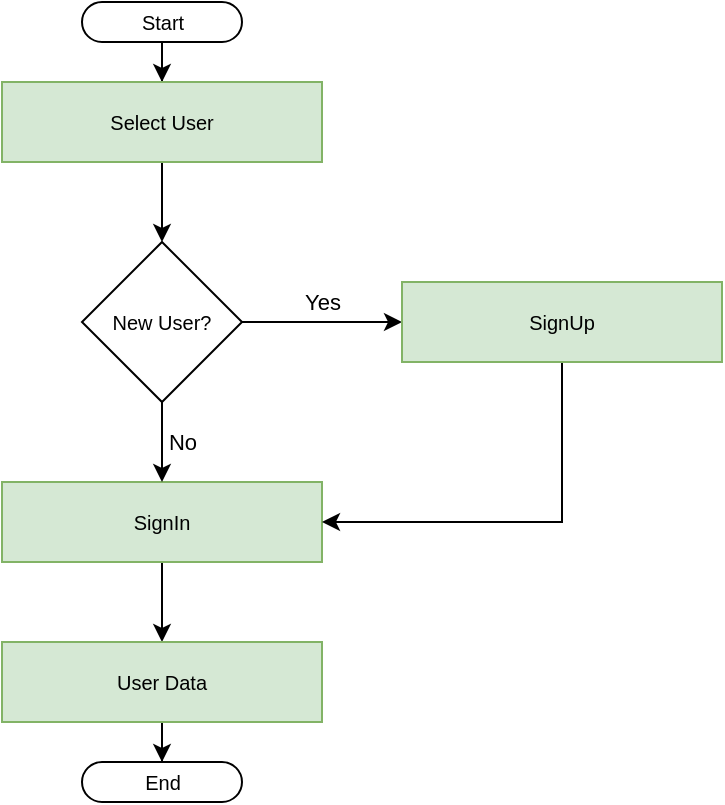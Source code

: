 <mxfile version="13.7.3" type="device" pages="3"><diagram id="w67bgS1S5XhOYKdeAiHs" name="Page-1"><mxGraphModel dx="1422" dy="822" grid="1" gridSize="10" guides="1" tooltips="1" connect="1" arrows="1" fold="1" page="1" pageScale="1" pageWidth="850" pageHeight="1100" math="0" shadow="0"><root><mxCell id="0"/><mxCell id="1" parent="0"/><mxCell id="ZtmOX442B6KN43kY088F-12" style="edgeStyle=orthogonalEdgeStyle;rounded=0;orthogonalLoop=1;jettySize=auto;html=1;entryX=0.5;entryY=0;entryDx=0;entryDy=0;" parent="1" source="PB5CWEE674A73V3HeT9l-1" target="ZtmOX442B6KN43kY088F-10" edge="1"><mxGeometry relative="1" as="geometry"/></mxCell><mxCell id="PB5CWEE674A73V3HeT9l-1" value="Start" style="html=1;dashed=0;whitespace=wrap;shape=mxgraph.dfd.start;fontSize=10;" parent="1" vertex="1"><mxGeometry x="280" y="160" width="80" height="20" as="geometry"/></mxCell><mxCell id="ZtmOX442B6KN43kY088F-5" style="edgeStyle=orthogonalEdgeStyle;rounded=0;orthogonalLoop=1;jettySize=auto;html=1;entryX=0.5;entryY=0;entryDx=0;entryDy=0;" parent="1" source="PB5CWEE674A73V3HeT9l-3" target="ZtmOX442B6KN43kY088F-4" edge="1"><mxGeometry relative="1" as="geometry"/></mxCell><mxCell id="PB5CWEE674A73V3HeT9l-3" value="SignIn" style="rounded=0;whiteSpace=wrap;html=1;fontSize=10;fillColor=#d5e8d4;strokeColor=#82b366;" parent="1" vertex="1"><mxGeometry x="240" y="400" width="160" height="40" as="geometry"/></mxCell><mxCell id="ZtmOX442B6KN43kY088F-2" style="edgeStyle=orthogonalEdgeStyle;rounded=0;orthogonalLoop=1;jettySize=auto;html=1;entryX=0.5;entryY=0;entryDx=0;entryDy=0;" parent="1" source="PB5CWEE674A73V3HeT9l-4" target="PB5CWEE674A73V3HeT9l-3" edge="1"><mxGeometry relative="1" as="geometry"><mxPoint x="120" y="360" as="targetPoint"/><Array as="points"/></mxGeometry></mxCell><mxCell id="ZtmOX442B6KN43kY088F-14" value="No" style="edgeLabel;html=1;align=center;verticalAlign=middle;resizable=0;points=[];" parent="ZtmOX442B6KN43kY088F-2" vertex="1" connectable="0"><mxGeometry x="0.179" y="1" relative="1" as="geometry"><mxPoint x="9" y="-3.81" as="offset"/></mxGeometry></mxCell><mxCell id="ZtmOX442B6KN43kY088F-3" style="edgeStyle=orthogonalEdgeStyle;rounded=0;orthogonalLoop=1;jettySize=auto;html=1;entryX=0;entryY=0.5;entryDx=0;entryDy=0;" parent="1" source="PB5CWEE674A73V3HeT9l-4" target="ZtmOX442B6KN43kY088F-1" edge="1"><mxGeometry relative="1" as="geometry"/></mxCell><mxCell id="ZtmOX442B6KN43kY088F-13" value="Yes" style="edgeLabel;html=1;align=center;verticalAlign=middle;resizable=0;points=[];" parent="ZtmOX442B6KN43kY088F-3" vertex="1" connectable="0"><mxGeometry x="0.337" y="1" relative="1" as="geometry"><mxPoint x="-13.33" y="-9" as="offset"/></mxGeometry></mxCell><mxCell id="PB5CWEE674A73V3HeT9l-4" value="New User?" style="rhombus;whiteSpace=wrap;html=1;fontSize=10;" parent="1" vertex="1"><mxGeometry x="280" y="280" width="80" height="80" as="geometry"/></mxCell><mxCell id="ZtmOX442B6KN43kY088F-6" style="edgeStyle=orthogonalEdgeStyle;rounded=0;orthogonalLoop=1;jettySize=auto;html=1;entryX=1;entryY=0.5;entryDx=0;entryDy=0;" parent="1" source="ZtmOX442B6KN43kY088F-1" target="PB5CWEE674A73V3HeT9l-3" edge="1"><mxGeometry relative="1" as="geometry"><Array as="points"><mxPoint x="520" y="420"/></Array></mxGeometry></mxCell><mxCell id="ZtmOX442B6KN43kY088F-1" value="SignUp" style="rounded=0;whiteSpace=wrap;html=1;fontSize=10;fillColor=#d5e8d4;strokeColor=#82b366;" parent="1" vertex="1"><mxGeometry x="440" y="300" width="160" height="40" as="geometry"/></mxCell><mxCell id="ZtmOX442B6KN43kY088F-9" style="edgeStyle=orthogonalEdgeStyle;rounded=0;orthogonalLoop=1;jettySize=auto;html=1;entryX=0.5;entryY=0.5;entryDx=0;entryDy=-10;entryPerimeter=0;" parent="1" source="ZtmOX442B6KN43kY088F-4" target="ZtmOX442B6KN43kY088F-8" edge="1"><mxGeometry relative="1" as="geometry"/></mxCell><mxCell id="ZtmOX442B6KN43kY088F-4" value="User Data" style="rounded=0;whiteSpace=wrap;html=1;fontSize=10;fillColor=#d5e8d4;strokeColor=#82b366;" parent="1" vertex="1"><mxGeometry x="240" y="480" width="160" height="40" as="geometry"/></mxCell><mxCell id="ZtmOX442B6KN43kY088F-8" value="End" style="html=1;dashed=0;whitespace=wrap;shape=mxgraph.dfd.start;fontSize=10;" parent="1" vertex="1"><mxGeometry x="280" y="540" width="80" height="20" as="geometry"/></mxCell><mxCell id="ZtmOX442B6KN43kY088F-11" value="" style="edgeStyle=orthogonalEdgeStyle;rounded=0;orthogonalLoop=1;jettySize=auto;html=1;" parent="1" source="ZtmOX442B6KN43kY088F-10" target="PB5CWEE674A73V3HeT9l-4" edge="1"><mxGeometry relative="1" as="geometry"/></mxCell><mxCell id="ZtmOX442B6KN43kY088F-10" value="Select User" style="rounded=0;whiteSpace=wrap;html=1;fontSize=10;fillColor=#d5e8d4;strokeColor=#82b366;" parent="1" vertex="1"><mxGeometry x="240" y="200" width="160" height="40" as="geometry"/></mxCell></root></mxGraphModel></diagram><diagram id="L9JgOl9iKXJubfbUerZ8" name="UseCase"><mxGraphModel dx="1422" dy="822" grid="1" gridSize="10" guides="1" tooltips="1" connect="1" arrows="1" fold="1" page="1" pageScale="1" pageWidth="1100" pageHeight="850" math="0" shadow="0"><root><mxCell id="Z8eVdD6ewE4goxE_7mCH-0"/><mxCell id="Z8eVdD6ewE4goxE_7mCH-1" parent="Z8eVdD6ewE4goxE_7mCH-0"/><mxCell id="Z8eVdD6ewE4goxE_7mCH-2" value="System - QPassword App" style="shape=umlFrame;whiteSpace=wrap;html=1;rounded=0;shadow=0;comic=0;labelBackgroundColor=none;strokeColor=#000000;strokeWidth=1;fillColor=none;fontFamily=Verdana;fontSize=12;fontColor=#000000;align=center;width=200;height=30;" parent="Z8eVdD6ewE4goxE_7mCH-1" vertex="1"><mxGeometry x="360" y="80" width="560" height="730" as="geometry"/></mxCell><mxCell id="Z8eVdD6ewE4goxE_7mCH-3" style="edgeStyle=none;html=1;labelBackgroundColor=none;startFill=0;startSize=8;endArrow=none;endFill=0;endSize=8;fontFamily=Verdana;fontSize=12;entryX=0;entryY=0.5;entryDx=0;entryDy=0;" parent="Z8eVdD6ewE4goxE_7mCH-1" source="Z8eVdD6ewE4goxE_7mCH-8" target="Z8eVdD6ewE4goxE_7mCH-11" edge="1"><mxGeometry relative="1" as="geometry"/></mxCell><mxCell id="Z8eVdD6ewE4goxE_7mCH-4" style="edgeStyle=none;html=1;labelBackgroundColor=none;startFill=0;startSize=8;endArrow=none;endFill=0;endSize=8;fontFamily=Verdana;fontSize=12;entryX=0;entryY=0.5;entryDx=0;entryDy=0;" parent="Z8eVdD6ewE4goxE_7mCH-1" source="Z8eVdD6ewE4goxE_7mCH-8" target="Z8eVdD6ewE4goxE_7mCH-12" edge="1"><mxGeometry relative="1" as="geometry"/></mxCell><mxCell id="Z8eVdD6ewE4goxE_7mCH-5" style="edgeStyle=none;html=1;labelBackgroundColor=none;startFill=0;startSize=8;endArrow=none;endFill=0;endSize=8;fontFamily=Verdana;fontSize=12;entryX=0;entryY=0.5;entryDx=0;entryDy=0;" parent="Z8eVdD6ewE4goxE_7mCH-1" source="Z8eVdD6ewE4goxE_7mCH-8" target="Z8eVdD6ewE4goxE_7mCH-13" edge="1"><mxGeometry relative="1" as="geometry"/></mxCell><mxCell id="Z8eVdD6ewE4goxE_7mCH-6" style="edgeStyle=none;html=1;labelBackgroundColor=none;startFill=0;startSize=8;endArrow=none;endFill=0;endSize=8;fontFamily=Verdana;fontSize=12;entryX=0;entryY=0.5;entryDx=0;entryDy=0;" parent="Z8eVdD6ewE4goxE_7mCH-1" source="Z8eVdD6ewE4goxE_7mCH-8" target="Z8eVdD6ewE4goxE_7mCH-16" edge="1"><mxGeometry relative="1" as="geometry"/></mxCell><mxCell id="Z8eVdD6ewE4goxE_7mCH-7" style="edgeStyle=none;html=1;labelBackgroundColor=none;startFill=0;startSize=8;endArrow=none;endFill=0;endSize=8;fontFamily=Verdana;fontSize=12;entryX=0;entryY=0.5;entryDx=0;entryDy=0;" parent="Z8eVdD6ewE4goxE_7mCH-1" source="Z8eVdD6ewE4goxE_7mCH-8" target="Z8eVdD6ewE4goxE_7mCH-19" edge="1"><mxGeometry relative="1" as="geometry"/></mxCell><mxCell id="Z8eVdD6ewE4goxE_7mCH-8" value="User" style="shape=umlActor;verticalLabelPosition=bottom;labelBackgroundColor=#ffffff;verticalAlign=top;html=1;rounded=0;shadow=0;comic=0;strokeColor=#000000;strokeWidth=1;fillColor=#FFFFFF;fontFamily=Verdana;fontSize=12;fontColor=#000000;align=center;" parent="Z8eVdD6ewE4goxE_7mCH-1" vertex="1"><mxGeometry x="130" y="370" width="30" height="60" as="geometry"/></mxCell><mxCell id="Z8eVdD6ewE4goxE_7mCH-9" style="edgeStyle=none;rounded=0;orthogonalLoop=1;jettySize=auto;html=1;entryX=0;entryY=0.5;entryDx=0;entryDy=0;dashed=1;endArrow=none;endFill=0;fontFamily=Verdana;fontSize=10;startArrow=open;startFill=0;" parent="Z8eVdD6ewE4goxE_7mCH-1" source="Z8eVdD6ewE4goxE_7mCH-11" target="Z8eVdD6ewE4goxE_7mCH-33" edge="1"><mxGeometry relative="1" as="geometry"/></mxCell><mxCell id="Z8eVdD6ewE4goxE_7mCH-10" value="&amp;lt;&amp;lt;extend&amp;gt;&amp;gt;" style="edgeLabel;html=1;align=center;verticalAlign=middle;resizable=0;points=[];fontSize=10;fontFamily=Verdana;" parent="Z8eVdD6ewE4goxE_7mCH-9" vertex="1" connectable="0"><mxGeometry x="0.368" y="1" relative="1" as="geometry"><mxPoint x="-14.17" y="1.79" as="offset"/></mxGeometry></mxCell><mxCell id="Z8eVdD6ewE4goxE_7mCH-11" value="SignUp" style="ellipse;whiteSpace=wrap;html=1;rounded=0;shadow=0;comic=0;labelBackgroundColor=none;strokeColor=#000000;strokeWidth=1;fillColor=#FFFFFF;fontFamily=Verdana;fontSize=12;fontColor=#000000;align=center;" parent="Z8eVdD6ewE4goxE_7mCH-1" vertex="1"><mxGeometry x="410" y="220" width="90" height="60" as="geometry"/></mxCell><mxCell id="Z8eVdD6ewE4goxE_7mCH-12" value="Login" style="ellipse;whiteSpace=wrap;html=1;rounded=0;shadow=0;comic=0;labelBackgroundColor=none;strokeColor=#000000;strokeWidth=1;fillColor=#FFFFFF;fontFamily=Verdana;fontSize=12;fontColor=#000000;align=center;" parent="Z8eVdD6ewE4goxE_7mCH-1" vertex="1"><mxGeometry x="410" y="300" width="90" height="60" as="geometry"/></mxCell><mxCell id="Z8eVdD6ewE4goxE_7mCH-13" value="Modify&lt;br style=&quot;font-size: 12px&quot;&gt;Password" style="ellipse;whiteSpace=wrap;html=1;rounded=0;shadow=0;comic=0;labelBackgroundColor=none;strokeColor=#000000;strokeWidth=1;fillColor=#FFFFFF;fontFamily=Verdana;fontSize=12;fontColor=#000000;align=center;" parent="Z8eVdD6ewE4goxE_7mCH-1" vertex="1"><mxGeometry x="410" y="380" width="90" height="60" as="geometry"/></mxCell><mxCell id="Z8eVdD6ewE4goxE_7mCH-14" style="edgeStyle=none;rounded=0;orthogonalLoop=1;jettySize=auto;html=1;entryX=0.046;entryY=0.281;entryDx=0;entryDy=0;dashed=1;startArrow=none;startFill=0;endArrow=open;endFill=0;fontFamily=Verdana;fontSize=10;exitX=1;exitY=0.5;exitDx=0;exitDy=0;entryPerimeter=0;" parent="Z8eVdD6ewE4goxE_7mCH-1" source="Z8eVdD6ewE4goxE_7mCH-16" target="Z8eVdD6ewE4goxE_7mCH-28" edge="1"><mxGeometry relative="1" as="geometry"/></mxCell><mxCell id="Z8eVdD6ewE4goxE_7mCH-15" value="&amp;lt;&amp;lt;include&amp;gt;&amp;gt;" style="edgeLabel;html=1;align=center;verticalAlign=middle;resizable=0;points=[];fontSize=10;fontFamily=Verdana;" parent="Z8eVdD6ewE4goxE_7mCH-14" vertex="1" connectable="0"><mxGeometry x="-0.251" relative="1" as="geometry"><mxPoint as="offset"/></mxGeometry></mxCell><mxCell id="Z8eVdD6ewE4goxE_7mCH-16" value="New Record" style="ellipse;whiteSpace=wrap;html=1;rounded=0;shadow=0;comic=0;labelBackgroundColor=none;strokeColor=#000000;strokeWidth=1;fillColor=#FFFFFF;fontFamily=Verdana;fontSize=12;fontColor=#000000;align=center;" parent="Z8eVdD6ewE4goxE_7mCH-1" vertex="1"><mxGeometry x="410" y="460" width="90" height="60" as="geometry"/></mxCell><mxCell id="Z8eVdD6ewE4goxE_7mCH-17" style="edgeStyle=none;rounded=0;orthogonalLoop=1;jettySize=auto;html=1;entryX=0.052;entryY=0.7;entryDx=0;entryDy=0;dashed=1;startArrow=none;startFill=0;endArrow=open;endFill=0;fontFamily=Verdana;fontSize=10;exitX=1;exitY=0.5;exitDx=0;exitDy=0;entryPerimeter=0;" parent="Z8eVdD6ewE4goxE_7mCH-1" source="Z8eVdD6ewE4goxE_7mCH-19" target="Z8eVdD6ewE4goxE_7mCH-28" edge="1"><mxGeometry relative="1" as="geometry"/></mxCell><mxCell id="Z8eVdD6ewE4goxE_7mCH-18" value="&amp;lt;&amp;lt;include&amp;gt;&amp;gt;" style="edgeLabel;html=1;align=center;verticalAlign=middle;resizable=0;points=[];fontSize=10;fontFamily=Verdana;" parent="Z8eVdD6ewE4goxE_7mCH-17" vertex="1" connectable="0"><mxGeometry x="-0.101" y="1" relative="1" as="geometry"><mxPoint as="offset"/></mxGeometry></mxCell><mxCell id="Z8eVdD6ewE4goxE_7mCH-19" value="Edit Record" style="ellipse;whiteSpace=wrap;html=1;rounded=0;shadow=0;comic=0;labelBackgroundColor=none;strokeColor=#000000;strokeWidth=1;fillColor=#FFFFFF;fontFamily=Verdana;fontSize=12;fontColor=#000000;align=center;" parent="Z8eVdD6ewE4goxE_7mCH-1" vertex="1"><mxGeometry x="410" y="540" width="90" height="60" as="geometry"/></mxCell><mxCell id="Z8eVdD6ewE4goxE_7mCH-20" style="rounded=0;orthogonalLoop=1;jettySize=auto;html=1;endArrow=none;endFill=0;fontSize=12;fontFamily=Verdana;exitX=0;exitY=0.5;exitDx=0;exitDy=0;" parent="Z8eVdD6ewE4goxE_7mCH-1" source="Z8eVdD6ewE4goxE_7mCH-21" target="Z8eVdD6ewE4goxE_7mCH-8" edge="1"><mxGeometry relative="1" as="geometry"><mxPoint x="180" y="390.0" as="targetPoint"/></mxGeometry></mxCell><mxCell id="Z8eVdD6ewE4goxE_7mCH-21" value="Delete Record" style="ellipse;whiteSpace=wrap;html=1;rounded=0;shadow=0;comic=0;labelBackgroundColor=none;strokeColor=#000000;strokeWidth=1;fillColor=#FFFFFF;fontFamily=Verdana;fontSize=12;fontColor=#000000;align=center;" parent="Z8eVdD6ewE4goxE_7mCH-1" vertex="1"><mxGeometry x="410" y="620" width="90" height="60" as="geometry"/></mxCell><mxCell id="Z8eVdD6ewE4goxE_7mCH-22" value="Secondary Actors&lt;br style=&quot;font-size: 12px;&quot;&gt;Reaction to Use" style="text;html=1;align=center;verticalAlign=middle;resizable=0;points=[];autosize=1;fontSize=12;fontFamily=Verdana;" parent="Z8eVdD6ewE4goxE_7mCH-1" vertex="1"><mxGeometry x="945" y="60" width="120" height="30" as="geometry"/></mxCell><mxCell id="Z8eVdD6ewE4goxE_7mCH-23" value="&lt;span style=&quot;background-color: rgb(255, 255, 255); font-size: 12px;&quot;&gt;Primary Actors&lt;/span&gt;&lt;br style=&quot;font-size: 12px;&quot;&gt;Initiate Use of System" style="text;html=1;align=center;verticalAlign=middle;resizable=0;points=[];autosize=1;fontSize=12;fontFamily=Verdana;" parent="Z8eVdD6ewE4goxE_7mCH-1" vertex="1"><mxGeometry x="80" y="60" width="150" height="30" as="geometry"/></mxCell><mxCell id="Z8eVdD6ewE4goxE_7mCH-24" value="Verify&lt;br style=&quot;font-size: 12px;&quot;&gt;Password" style="ellipse;whiteSpace=wrap;html=1;rounded=0;shadow=0;comic=0;labelBackgroundColor=none;strokeColor=#000000;strokeWidth=1;fillColor=#FFFFFF;fontFamily=Verdana;fontSize=12;fontColor=#000000;align=center;" parent="Z8eVdD6ewE4goxE_7mCH-1" vertex="1"><mxGeometry x="610" y="300" width="90" height="60" as="geometry"/></mxCell><mxCell id="Z8eVdD6ewE4goxE_7mCH-25" style="edgeStyle=none;rounded=0;orthogonalLoop=1;jettySize=auto;html=1;entryX=0.84;entryY=0.919;entryDx=0;entryDy=0;dashed=1;endArrow=open;endFill=0;fontFamily=Verdana;fontSize=10;entryPerimeter=0;" parent="Z8eVdD6ewE4goxE_7mCH-1" source="Z8eVdD6ewE4goxE_7mCH-27" target="Z8eVdD6ewE4goxE_7mCH-12" edge="1"><mxGeometry relative="1" as="geometry"/></mxCell><mxCell id="Z8eVdD6ewE4goxE_7mCH-26" value="&amp;lt;&amp;lt;extend&amp;gt;&amp;gt;" style="edgeLabel;html=1;align=center;verticalAlign=middle;resizable=0;points=[];fontSize=10;fontFamily=Verdana;" parent="Z8eVdD6ewE4goxE_7mCH-25" vertex="1" connectable="0"><mxGeometry x="-0.116" y="1" relative="1" as="geometry"><mxPoint as="offset"/></mxGeometry></mxCell><mxCell id="Z8eVdD6ewE4goxE_7mCH-27" value="Show&lt;br style=&quot;font-size: 12px;&quot;&gt;Login&lt;br style=&quot;font-size: 12px;&quot;&gt;Error" style="ellipse;whiteSpace=wrap;html=1;rounded=0;shadow=0;comic=0;labelBackgroundColor=none;strokeColor=#000000;strokeWidth=1;fillColor=#FFFFFF;fontFamily=Verdana;fontSize=12;fontColor=#000000;align=center;" parent="Z8eVdD6ewE4goxE_7mCH-1" vertex="1"><mxGeometry x="610" y="380" width="90" height="60" as="geometry"/></mxCell><mxCell id="Z8eVdD6ewE4goxE_7mCH-28" value="Verify&lt;br style=&quot;font-size: 12px;&quot;&gt;Duplicate&lt;br style=&quot;font-size: 12px;&quot;&gt;Record" style="ellipse;whiteSpace=wrap;html=1;rounded=0;shadow=0;comic=0;labelBackgroundColor=none;strokeColor=#000000;strokeWidth=1;fillColor=#FFFFFF;fontFamily=Verdana;fontSize=12;fontColor=#000000;align=center;" parent="Z8eVdD6ewE4goxE_7mCH-1" vertex="1"><mxGeometry x="610" y="500" width="90" height="60" as="geometry"/></mxCell><mxCell id="Z8eVdD6ewE4goxE_7mCH-29" value="" style="endArrow=open;html=1;fontFamily=Verdana;fontSize=12;entryX=0;entryY=0.5;entryDx=0;entryDy=0;dashed=1;endFill=0;" parent="Z8eVdD6ewE4goxE_7mCH-1" source="Z8eVdD6ewE4goxE_7mCH-12" target="Z8eVdD6ewE4goxE_7mCH-24" edge="1"><mxGeometry relative="1" as="geometry"><mxPoint x="490" y="340" as="sourcePoint"/><mxPoint x="590" y="340" as="targetPoint"/></mxGeometry></mxCell><mxCell id="Z8eVdD6ewE4goxE_7mCH-30" value="&amp;lt;&amp;lt;include&amp;gt;&amp;gt;" style="edgeLabel;resizable=0;html=1;align=center;verticalAlign=middle;fontSize=10;fontFamily=Verdana;" parent="Z8eVdD6ewE4goxE_7mCH-29" connectable="0" vertex="1"><mxGeometry relative="1" as="geometry"/></mxCell><mxCell id="Z8eVdD6ewE4goxE_7mCH-31" value="include - Executed Always" style="text;html=1;align=left;verticalAlign=middle;resizable=0;points=[];autosize=1;fontSize=10;fontFamily=Verdana;" parent="Z8eVdD6ewE4goxE_7mCH-1" vertex="1"><mxGeometry x="930" y="140" width="150" height="20" as="geometry"/></mxCell><mxCell id="Z8eVdD6ewE4goxE_7mCH-32" value="extend - Executed Sometimes" style="text;html=1;align=left;verticalAlign=middle;resizable=0;points=[];autosize=1;fontSize=10;fontFamily=Verdana;" parent="Z8eVdD6ewE4goxE_7mCH-1" vertex="1"><mxGeometry x="930" y="160" width="170" height="20" as="geometry"/></mxCell><mxCell id="Z8eVdD6ewE4goxE_7mCH-33" value="Help" style="ellipse;whiteSpace=wrap;html=1;rounded=0;shadow=0;comic=0;labelBackgroundColor=none;strokeColor=#000000;strokeWidth=1;fillColor=#FFFFFF;fontFamily=Verdana;fontSize=12;fontColor=#000000;align=center;" parent="Z8eVdD6ewE4goxE_7mCH-1" vertex="1"><mxGeometry x="610" y="180" width="90" height="60" as="geometry"/></mxCell><mxCell id="Z8eVdD6ewE4goxE_7mCH-36" style="rounded=0;orthogonalLoop=1;jettySize=auto;html=1;exitX=0;exitY=0.5;exitDx=0;exitDy=0;" parent="Z8eVdD6ewE4goxE_7mCH-1" source="Z8eVdD6ewE4goxE_7mCH-34" edge="1"><mxGeometry relative="1" as="geometry"><mxPoint x="160" y="420" as="targetPoint"/></mxGeometry></mxCell><mxCell id="Z8eVdD6ewE4goxE_7mCH-34" value="Select Record" style="ellipse;whiteSpace=wrap;html=1;rounded=0;shadow=0;comic=0;labelBackgroundColor=none;strokeColor=#000000;strokeWidth=1;fillColor=#FFFFFF;fontFamily=Verdana;fontSize=12;fontColor=#000000;align=center;" parent="Z8eVdD6ewE4goxE_7mCH-1" vertex="1"><mxGeometry x="410" y="700" width="90" height="60" as="geometry"/></mxCell><mxCell id="Z8eVdD6ewE4goxE_7mCH-37" value="Show Record" style="ellipse;whiteSpace=wrap;html=1;rounded=0;shadow=0;comic=0;labelBackgroundColor=none;strokeColor=#000000;strokeWidth=1;fillColor=#FFFFFF;fontFamily=Verdana;fontSize=12;fontColor=#000000;align=center;" parent="Z8eVdD6ewE4goxE_7mCH-1" vertex="1"><mxGeometry x="610" y="700" width="90" height="60" as="geometry"/></mxCell></root></mxGraphModel></diagram><diagram id="TlNIX6X5wt4hodxxCsWm" name="GUI"><mxGraphModel dx="1422" dy="822" grid="1" gridSize="10" guides="1" tooltips="1" connect="1" arrows="1" fold="1" page="1" pageScale="1" pageWidth="1100" pageHeight="850" math="0" shadow="0"><root><mxCell id="7w8DUzVlWpJ-m-toIH5s-0"/><mxCell id="7w8DUzVlWpJ-m-toIH5s-1" parent="7w8DUzVlWpJ-m-toIH5s-0"/><mxCell id="7w8DUzVlWpJ-m-toIH5s-9" value="" style="rounded=0;whiteSpace=wrap;html=1;" parent="7w8DUzVlWpJ-m-toIH5s-1" vertex="1"><mxGeometry x="360" y="40" width="280" height="400" as="geometry"/></mxCell><mxCell id="7w8DUzVlWpJ-m-toIH5s-10" value="User Information" style="rounded=0;whiteSpace=wrap;html=1;" parent="7w8DUzVlWpJ-m-toIH5s-1" vertex="1"><mxGeometry x="360" y="40" width="280" height="40" as="geometry"/></mxCell><mxCell id="7w8DUzVlWpJ-m-toIH5s-11" value="First Name" style="rounded=0;whiteSpace=wrap;html=1;fillColor=#f5f5f5;strokeColor=#666666;fontColor=#333333;" parent="7w8DUzVlWpJ-m-toIH5s-1" vertex="1"><mxGeometry x="380" y="120" width="240" height="20" as="geometry"/></mxCell><mxCell id="7w8DUzVlWpJ-m-toIH5s-12" value="Last Name" style="rounded=0;whiteSpace=wrap;html=1;fillColor=#f5f5f5;strokeColor=#666666;fontColor=#333333;" parent="7w8DUzVlWpJ-m-toIH5s-1" vertex="1"><mxGeometry x="380" y="150" width="240" height="20" as="geometry"/></mxCell><mxCell id="7w8DUzVlWpJ-m-toIH5s-14" value="PIN" style="rounded=0;whiteSpace=wrap;html=1;" parent="7w8DUzVlWpJ-m-toIH5s-1" vertex="1"><mxGeometry x="380" y="200" width="240" height="20" as="geometry"/></mxCell><mxCell id="7w8DUzVlWpJ-m-toIH5s-24" value="Login" style="rounded=1;whiteSpace=wrap;html=1;" parent="7w8DUzVlWpJ-m-toIH5s-1" vertex="1"><mxGeometry x="440" y="390" width="120" height="35" as="geometry"/></mxCell><mxCell id="7w8DUzVlWpJ-m-toIH5s-25" value="" style="rounded=0;whiteSpace=wrap;html=1;" parent="7w8DUzVlWpJ-m-toIH5s-1" vertex="1"><mxGeometry x="360" y="480" width="280" height="400" as="geometry"/></mxCell><mxCell id="7w8DUzVlWpJ-m-toIH5s-26" value="Accounts" style="rounded=0;whiteSpace=wrap;html=1;" parent="7w8DUzVlWpJ-m-toIH5s-1" vertex="1"><mxGeometry x="360" y="480" width="280" height="40" as="geometry"/></mxCell><mxCell id="7w8DUzVlWpJ-m-toIH5s-27" value="New" style="rounded=1;whiteSpace=wrap;html=1;" parent="7w8DUzVlWpJ-m-toIH5s-1" vertex="1"><mxGeometry x="370" y="830" width="80" height="35" as="geometry"/></mxCell><mxCell id="7w8DUzVlWpJ-m-toIH5s-28" value="Website" style="rounded=0;whiteSpace=wrap;html=1;" parent="7w8DUzVlWpJ-m-toIH5s-1" vertex="1"><mxGeometry x="370" y="530" width="120" height="20" as="geometry"/></mxCell><mxCell id="7w8DUzVlWpJ-m-toIH5s-29" value="Username" style="rounded=0;whiteSpace=wrap;html=1;" parent="7w8DUzVlWpJ-m-toIH5s-1" vertex="1"><mxGeometry x="490" y="530" width="120" height="20" as="geometry"/></mxCell><mxCell id="7w8DUzVlWpJ-m-toIH5s-30" value="aniket72" style="rounded=0;whiteSpace=wrap;html=1;fillColor=#dae8fc;strokeColor=#6c8ebf;" parent="7w8DUzVlWpJ-m-toIH5s-1" vertex="1"><mxGeometry x="490" y="550" width="120" height="20" as="geometry"/></mxCell><mxCell id="7w8DUzVlWpJ-m-toIH5s-31" value="Gmail" style="rounded=0;whiteSpace=wrap;html=1;fillColor=#dae8fc;strokeColor=#6c8ebf;" parent="7w8DUzVlWpJ-m-toIH5s-1" vertex="1"><mxGeometry x="370" y="550" width="120" height="20" as="geometry"/></mxCell><mxCell id="7w8DUzVlWpJ-m-toIH5s-32" value="" style="rounded=0;whiteSpace=wrap;html=1;" parent="7w8DUzVlWpJ-m-toIH5s-1" vertex="1"><mxGeometry x="490" y="570" width="120" height="20" as="geometry"/></mxCell><mxCell id="7w8DUzVlWpJ-m-toIH5s-33" value="" style="rounded=0;whiteSpace=wrap;html=1;" parent="7w8DUzVlWpJ-m-toIH5s-1" vertex="1"><mxGeometry x="370" y="570" width="120" height="20" as="geometry"/></mxCell><mxCell id="7w8DUzVlWpJ-m-toIH5s-34" value="" style="rounded=0;whiteSpace=wrap;html=1;" parent="7w8DUzVlWpJ-m-toIH5s-1" vertex="1"><mxGeometry x="490" y="610" width="120" height="20" as="geometry"/></mxCell><mxCell id="7w8DUzVlWpJ-m-toIH5s-35" value="" style="rounded=0;whiteSpace=wrap;html=1;" parent="7w8DUzVlWpJ-m-toIH5s-1" vertex="1"><mxGeometry x="370" y="610" width="120" height="20" as="geometry"/></mxCell><mxCell id="7w8DUzVlWpJ-m-toIH5s-36" value="" style="rounded=0;whiteSpace=wrap;html=1;" parent="7w8DUzVlWpJ-m-toIH5s-1" vertex="1"><mxGeometry x="370" y="590" width="120" height="20" as="geometry"/></mxCell><mxCell id="7w8DUzVlWpJ-m-toIH5s-37" value="" style="rounded=0;whiteSpace=wrap;html=1;" parent="7w8DUzVlWpJ-m-toIH5s-1" vertex="1"><mxGeometry x="490" y="590" width="120" height="20" as="geometry"/></mxCell><mxCell id="7w8DUzVlWpJ-m-toIH5s-38" value="" style="rounded=0;whiteSpace=wrap;html=1;" parent="7w8DUzVlWpJ-m-toIH5s-1" vertex="1"><mxGeometry x="490" y="690" width="120" height="20" as="geometry"/></mxCell><mxCell id="7w8DUzVlWpJ-m-toIH5s-39" value="" style="rounded=0;whiteSpace=wrap;html=1;" parent="7w8DUzVlWpJ-m-toIH5s-1" vertex="1"><mxGeometry x="370" y="690" width="120" height="20" as="geometry"/></mxCell><mxCell id="7w8DUzVlWpJ-m-toIH5s-40" value="" style="rounded=0;whiteSpace=wrap;html=1;" parent="7w8DUzVlWpJ-m-toIH5s-1" vertex="1"><mxGeometry x="370" y="670" width="120" height="20" as="geometry"/></mxCell><mxCell id="7w8DUzVlWpJ-m-toIH5s-41" value="" style="rounded=0;whiteSpace=wrap;html=1;" parent="7w8DUzVlWpJ-m-toIH5s-1" vertex="1"><mxGeometry x="490" y="670" width="120" height="20" as="geometry"/></mxCell><mxCell id="7w8DUzVlWpJ-m-toIH5s-42" value="" style="rounded=0;whiteSpace=wrap;html=1;" parent="7w8DUzVlWpJ-m-toIH5s-1" vertex="1"><mxGeometry x="490" y="630" width="120" height="20" as="geometry"/></mxCell><mxCell id="7w8DUzVlWpJ-m-toIH5s-43" value="" style="rounded=0;whiteSpace=wrap;html=1;" parent="7w8DUzVlWpJ-m-toIH5s-1" vertex="1"><mxGeometry x="370" y="630" width="120" height="20" as="geometry"/></mxCell><mxCell id="7w8DUzVlWpJ-m-toIH5s-44" value="" style="rounded=0;whiteSpace=wrap;html=1;" parent="7w8DUzVlWpJ-m-toIH5s-1" vertex="1"><mxGeometry x="370" y="650" width="120" height="20" as="geometry"/></mxCell><mxCell id="7w8DUzVlWpJ-m-toIH5s-45" value="" style="rounded=0;whiteSpace=wrap;html=1;" parent="7w8DUzVlWpJ-m-toIH5s-1" vertex="1"><mxGeometry x="490" y="650" width="120" height="20" as="geometry"/></mxCell><mxCell id="7w8DUzVlWpJ-m-toIH5s-46" value="" style="rounded=0;whiteSpace=wrap;html=1;" parent="7w8DUzVlWpJ-m-toIH5s-1" vertex="1"><mxGeometry x="610" y="530" width="20" height="180" as="geometry"/></mxCell><mxCell id="7w8DUzVlWpJ-m-toIH5s-47" value="Edit" style="rounded=1;whiteSpace=wrap;html=1;" parent="7w8DUzVlWpJ-m-toIH5s-1" vertex="1"><mxGeometry x="460" y="830" width="80" height="35" as="geometry"/></mxCell><mxCell id="7w8DUzVlWpJ-m-toIH5s-48" value="Delete" style="rounded=1;whiteSpace=wrap;html=1;" parent="7w8DUzVlWpJ-m-toIH5s-1" vertex="1"><mxGeometry x="550" y="830" width="80" height="35" as="geometry"/></mxCell><mxCell id="7w8DUzVlWpJ-m-toIH5s-49" value="" style="rounded=0;whiteSpace=wrap;html=1;" parent="7w8DUzVlWpJ-m-toIH5s-1" vertex="1"><mxGeometry x="680" y="480" width="280" height="400" as="geometry"/></mxCell><mxCell id="7w8DUzVlWpJ-m-toIH5s-50" value="New" style="rounded=0;whiteSpace=wrap;html=1;" parent="7w8DUzVlWpJ-m-toIH5s-1" vertex="1"><mxGeometry x="680" y="480" width="280" height="40" as="geometry"/></mxCell><mxCell id="7w8DUzVlWpJ-m-toIH5s-52" value="Website" style="rounded=0;whiteSpace=wrap;html=1;" parent="7w8DUzVlWpJ-m-toIH5s-1" vertex="1"><mxGeometry x="690" y="530" width="120" height="20" as="geometry"/></mxCell><mxCell id="7w8DUzVlWpJ-m-toIH5s-53" value="" style="rounded=0;whiteSpace=wrap;html=1;" parent="7w8DUzVlWpJ-m-toIH5s-1" vertex="1"><mxGeometry x="810" y="530" width="140" height="20" as="geometry"/></mxCell><mxCell id="7w8DUzVlWpJ-m-toIH5s-54" value="" style="rounded=0;whiteSpace=wrap;html=1;" parent="7w8DUzVlWpJ-m-toIH5s-1" vertex="1"><mxGeometry x="810" y="550" width="140" height="20" as="geometry"/></mxCell><mxCell id="7w8DUzVlWpJ-m-toIH5s-55" value="&lt;span&gt;Username&lt;/span&gt;" style="rounded=0;whiteSpace=wrap;html=1;" parent="7w8DUzVlWpJ-m-toIH5s-1" vertex="1"><mxGeometry x="690" y="550" width="120" height="20" as="geometry"/></mxCell><mxCell id="7w8DUzVlWpJ-m-toIH5s-56" value="" style="rounded=0;whiteSpace=wrap;html=1;" parent="7w8DUzVlWpJ-m-toIH5s-1" vertex="1"><mxGeometry x="810" y="570" width="140" height="20" as="geometry"/></mxCell><mxCell id="7w8DUzVlWpJ-m-toIH5s-57" value="Password" style="rounded=0;whiteSpace=wrap;html=1;" parent="7w8DUzVlWpJ-m-toIH5s-1" vertex="1"><mxGeometry x="690" y="570" width="120" height="20" as="geometry"/></mxCell><mxCell id="7w8DUzVlWpJ-m-toIH5s-60" value="Hint" style="rounded=0;whiteSpace=wrap;html=1;" parent="7w8DUzVlWpJ-m-toIH5s-1" vertex="1"><mxGeometry x="690" y="590" width="120" height="20" as="geometry"/></mxCell><mxCell id="7w8DUzVlWpJ-m-toIH5s-61" value="" style="rounded=0;whiteSpace=wrap;html=1;" parent="7w8DUzVlWpJ-m-toIH5s-1" vertex="1"><mxGeometry x="810" y="590" width="140" height="20" as="geometry"/></mxCell><mxCell id="7w8DUzVlWpJ-m-toIH5s-71" value="Save" style="rounded=1;whiteSpace=wrap;html=1;" parent="7w8DUzVlWpJ-m-toIH5s-1" vertex="1"><mxGeometry x="780" y="830" width="80" height="35" as="geometry"/></mxCell><mxCell id="7w8DUzVlWpJ-m-toIH5s-72" value="Cancel" style="rounded=1;whiteSpace=wrap;html=1;" parent="7w8DUzVlWpJ-m-toIH5s-1" vertex="1"><mxGeometry x="870" y="830" width="80" height="35" as="geometry"/></mxCell><mxCell id="7w8DUzVlWpJ-m-toIH5s-73" value="" style="rounded=0;whiteSpace=wrap;html=1;" parent="7w8DUzVlWpJ-m-toIH5s-1" vertex="1"><mxGeometry x="40" y="920" width="280" height="400" as="geometry"/></mxCell><mxCell id="7w8DUzVlWpJ-m-toIH5s-74" value="Edit" style="rounded=0;whiteSpace=wrap;html=1;" parent="7w8DUzVlWpJ-m-toIH5s-1" vertex="1"><mxGeometry x="40" y="920" width="280" height="40" as="geometry"/></mxCell><mxCell id="7w8DUzVlWpJ-m-toIH5s-75" value="Website" style="rounded=0;whiteSpace=wrap;html=1;" parent="7w8DUzVlWpJ-m-toIH5s-1" vertex="1"><mxGeometry x="50" y="970" width="120" height="20" as="geometry"/></mxCell><mxCell id="7w8DUzVlWpJ-m-toIH5s-76" value="" style="rounded=0;whiteSpace=wrap;html=1;" parent="7w8DUzVlWpJ-m-toIH5s-1" vertex="1"><mxGeometry x="170" y="970" width="140" height="20" as="geometry"/></mxCell><mxCell id="7w8DUzVlWpJ-m-toIH5s-77" value="" style="rounded=0;whiteSpace=wrap;html=1;" parent="7w8DUzVlWpJ-m-toIH5s-1" vertex="1"><mxGeometry x="170" y="990" width="140" height="20" as="geometry"/></mxCell><mxCell id="7w8DUzVlWpJ-m-toIH5s-78" value="&lt;span&gt;Username&lt;/span&gt;" style="rounded=0;whiteSpace=wrap;html=1;" parent="7w8DUzVlWpJ-m-toIH5s-1" vertex="1"><mxGeometry x="50" y="990" width="120" height="20" as="geometry"/></mxCell><mxCell id="7w8DUzVlWpJ-m-toIH5s-79" value="" style="rounded=0;whiteSpace=wrap;html=1;" parent="7w8DUzVlWpJ-m-toIH5s-1" vertex="1"><mxGeometry x="170" y="1010" width="140" height="20" as="geometry"/></mxCell><mxCell id="7w8DUzVlWpJ-m-toIH5s-80" value="Password" style="rounded=0;whiteSpace=wrap;html=1;" parent="7w8DUzVlWpJ-m-toIH5s-1" vertex="1"><mxGeometry x="50" y="1010" width="120" height="20" as="geometry"/></mxCell><mxCell id="7w8DUzVlWpJ-m-toIH5s-81" value="Hint" style="rounded=0;whiteSpace=wrap;html=1;" parent="7w8DUzVlWpJ-m-toIH5s-1" vertex="1"><mxGeometry x="50" y="1030" width="120" height="20" as="geometry"/></mxCell><mxCell id="7w8DUzVlWpJ-m-toIH5s-82" value="" style="rounded=0;whiteSpace=wrap;html=1;" parent="7w8DUzVlWpJ-m-toIH5s-1" vertex="1"><mxGeometry x="170" y="1030" width="140" height="20" as="geometry"/></mxCell><mxCell id="7w8DUzVlWpJ-m-toIH5s-83" value="Save" style="rounded=1;whiteSpace=wrap;html=1;" parent="7w8DUzVlWpJ-m-toIH5s-1" vertex="1"><mxGeometry x="140" y="1270" width="80" height="35" as="geometry"/></mxCell><mxCell id="7w8DUzVlWpJ-m-toIH5s-84" value="Cancel" style="rounded=1;whiteSpace=wrap;html=1;" parent="7w8DUzVlWpJ-m-toIH5s-1" vertex="1"><mxGeometry x="230" y="1270" width="80" height="35" as="geometry"/></mxCell><mxCell id="mFhi0Q7FJx28AzxSUT3Q-0" value="" style="rounded=0;whiteSpace=wrap;html=1;" vertex="1" parent="7w8DUzVlWpJ-m-toIH5s-1"><mxGeometry x="40" y="40" width="280" height="400" as="geometry"/></mxCell><mxCell id="mFhi0Q7FJx28AzxSUT3Q-1" value="User Information" style="rounded=0;whiteSpace=wrap;html=1;" vertex="1" parent="7w8DUzVlWpJ-m-toIH5s-1"><mxGeometry x="40" y="40" width="280" height="40" as="geometry"/></mxCell><mxCell id="mFhi0Q7FJx28AzxSUT3Q-2" value="First Name" style="rounded=0;whiteSpace=wrap;html=1;" vertex="1" parent="7w8DUzVlWpJ-m-toIH5s-1"><mxGeometry x="60" y="120" width="240" height="20" as="geometry"/></mxCell><mxCell id="mFhi0Q7FJx28AzxSUT3Q-3" value="Last Name" style="rounded=0;whiteSpace=wrap;html=1;" vertex="1" parent="7w8DUzVlWpJ-m-toIH5s-1"><mxGeometry x="60" y="150" width="240" height="20" as="geometry"/></mxCell><mxCell id="mFhi0Q7FJx28AzxSUT3Q-4" value="PIN" style="rounded=0;whiteSpace=wrap;html=1;" vertex="1" parent="7w8DUzVlWpJ-m-toIH5s-1"><mxGeometry x="60" y="200" width="240" height="20" as="geometry"/></mxCell><mxCell id="mFhi0Q7FJx28AzxSUT3Q-5" value="Create" style="rounded=1;whiteSpace=wrap;html=1;" vertex="1" parent="7w8DUzVlWpJ-m-toIH5s-1"><mxGeometry x="120" y="390" width="120" height="35" as="geometry"/></mxCell><mxCell id="mFhi0Q7FJx28AzxSUT3Q-6" value="" style="rounded=0;whiteSpace=wrap;html=1;" vertex="1" parent="7w8DUzVlWpJ-m-toIH5s-1"><mxGeometry x="40" y="480" width="280" height="400" as="geometry"/></mxCell><mxCell id="mFhi0Q7FJx28AzxSUT3Q-7" value="Accounts" style="rounded=0;whiteSpace=wrap;html=1;" vertex="1" parent="7w8DUzVlWpJ-m-toIH5s-1"><mxGeometry x="40" y="480" width="280" height="40" as="geometry"/></mxCell><mxCell id="mFhi0Q7FJx28AzxSUT3Q-8" value="New" style="rounded=1;whiteSpace=wrap;html=1;" vertex="1" parent="7w8DUzVlWpJ-m-toIH5s-1"><mxGeometry x="230" y="830" width="80" height="35" as="geometry"/></mxCell><mxCell id="mFhi0Q7FJx28AzxSUT3Q-9" value="Website" style="rounded=0;whiteSpace=wrap;html=1;" vertex="1" parent="7w8DUzVlWpJ-m-toIH5s-1"><mxGeometry x="50" y="530" width="120" height="20" as="geometry"/></mxCell><mxCell id="mFhi0Q7FJx28AzxSUT3Q-10" value="Username" style="rounded=0;whiteSpace=wrap;html=1;" vertex="1" parent="7w8DUzVlWpJ-m-toIH5s-1"><mxGeometry x="170" y="530" width="120" height="20" as="geometry"/></mxCell><mxCell id="mFhi0Q7FJx28AzxSUT3Q-11" value="" style="rounded=0;whiteSpace=wrap;html=1;" vertex="1" parent="7w8DUzVlWpJ-m-toIH5s-1"><mxGeometry x="170" y="550" width="120" height="20" as="geometry"/></mxCell><mxCell id="mFhi0Q7FJx28AzxSUT3Q-12" value="" style="rounded=0;whiteSpace=wrap;html=1;" vertex="1" parent="7w8DUzVlWpJ-m-toIH5s-1"><mxGeometry x="50" y="550" width="120" height="20" as="geometry"/></mxCell><mxCell id="mFhi0Q7FJx28AzxSUT3Q-13" value="" style="rounded=0;whiteSpace=wrap;html=1;" vertex="1" parent="7w8DUzVlWpJ-m-toIH5s-1"><mxGeometry x="170" y="570" width="120" height="20" as="geometry"/></mxCell><mxCell id="mFhi0Q7FJx28AzxSUT3Q-14" value="" style="rounded=0;whiteSpace=wrap;html=1;" vertex="1" parent="7w8DUzVlWpJ-m-toIH5s-1"><mxGeometry x="50" y="570" width="120" height="20" as="geometry"/></mxCell><mxCell id="mFhi0Q7FJx28AzxSUT3Q-15" value="" style="rounded=0;whiteSpace=wrap;html=1;" vertex="1" parent="7w8DUzVlWpJ-m-toIH5s-1"><mxGeometry x="170" y="610" width="120" height="20" as="geometry"/></mxCell><mxCell id="mFhi0Q7FJx28AzxSUT3Q-16" value="" style="rounded=0;whiteSpace=wrap;html=1;" vertex="1" parent="7w8DUzVlWpJ-m-toIH5s-1"><mxGeometry x="50" y="610" width="120" height="20" as="geometry"/></mxCell><mxCell id="mFhi0Q7FJx28AzxSUT3Q-17" value="" style="rounded=0;whiteSpace=wrap;html=1;" vertex="1" parent="7w8DUzVlWpJ-m-toIH5s-1"><mxGeometry x="50" y="590" width="120" height="20" as="geometry"/></mxCell><mxCell id="mFhi0Q7FJx28AzxSUT3Q-18" value="" style="rounded=0;whiteSpace=wrap;html=1;" vertex="1" parent="7w8DUzVlWpJ-m-toIH5s-1"><mxGeometry x="170" y="590" width="120" height="20" as="geometry"/></mxCell><mxCell id="mFhi0Q7FJx28AzxSUT3Q-19" value="" style="rounded=0;whiteSpace=wrap;html=1;" vertex="1" parent="7w8DUzVlWpJ-m-toIH5s-1"><mxGeometry x="170" y="690" width="120" height="20" as="geometry"/></mxCell><mxCell id="mFhi0Q7FJx28AzxSUT3Q-20" value="" style="rounded=0;whiteSpace=wrap;html=1;" vertex="1" parent="7w8DUzVlWpJ-m-toIH5s-1"><mxGeometry x="50" y="690" width="120" height="20" as="geometry"/></mxCell><mxCell id="mFhi0Q7FJx28AzxSUT3Q-21" value="" style="rounded=0;whiteSpace=wrap;html=1;" vertex="1" parent="7w8DUzVlWpJ-m-toIH5s-1"><mxGeometry x="50" y="670" width="120" height="20" as="geometry"/></mxCell><mxCell id="mFhi0Q7FJx28AzxSUT3Q-22" value="" style="rounded=0;whiteSpace=wrap;html=1;" vertex="1" parent="7w8DUzVlWpJ-m-toIH5s-1"><mxGeometry x="170" y="670" width="120" height="20" as="geometry"/></mxCell><mxCell id="mFhi0Q7FJx28AzxSUT3Q-23" value="" style="rounded=0;whiteSpace=wrap;html=1;" vertex="1" parent="7w8DUzVlWpJ-m-toIH5s-1"><mxGeometry x="170" y="630" width="120" height="20" as="geometry"/></mxCell><mxCell id="mFhi0Q7FJx28AzxSUT3Q-24" value="" style="rounded=0;whiteSpace=wrap;html=1;" vertex="1" parent="7w8DUzVlWpJ-m-toIH5s-1"><mxGeometry x="50" y="630" width="120" height="20" as="geometry"/></mxCell><mxCell id="mFhi0Q7FJx28AzxSUT3Q-25" value="" style="rounded=0;whiteSpace=wrap;html=1;" vertex="1" parent="7w8DUzVlWpJ-m-toIH5s-1"><mxGeometry x="50" y="650" width="120" height="20" as="geometry"/></mxCell><mxCell id="mFhi0Q7FJx28AzxSUT3Q-26" value="" style="rounded=0;whiteSpace=wrap;html=1;" vertex="1" parent="7w8DUzVlWpJ-m-toIH5s-1"><mxGeometry x="170" y="650" width="120" height="20" as="geometry"/></mxCell><mxCell id="mFhi0Q7FJx28AzxSUT3Q-27" value="" style="rounded=0;whiteSpace=wrap;html=1;" vertex="1" parent="7w8DUzVlWpJ-m-toIH5s-1"><mxGeometry x="290" y="530" width="20" height="180" as="geometry"/></mxCell><mxCell id="mFhi0Q7FJx28AzxSUT3Q-30" value="" style="rounded=0;whiteSpace=wrap;html=1;" vertex="1" parent="7w8DUzVlWpJ-m-toIH5s-1"><mxGeometry x="680" y="40" width="280" height="400" as="geometry"/></mxCell><mxCell id="mFhi0Q7FJx28AzxSUT3Q-31" value="User Information" style="rounded=0;whiteSpace=wrap;html=1;" vertex="1" parent="7w8DUzVlWpJ-m-toIH5s-1"><mxGeometry x="680" y="40" width="280" height="40" as="geometry"/></mxCell><mxCell id="mFhi0Q7FJx28AzxSUT3Q-32" value="First Name" style="rounded=0;whiteSpace=wrap;html=1;fillColor=#f5f5f5;strokeColor=#666666;fontColor=#333333;" vertex="1" parent="7w8DUzVlWpJ-m-toIH5s-1"><mxGeometry x="700" y="120" width="240" height="20" as="geometry"/></mxCell><mxCell id="mFhi0Q7FJx28AzxSUT3Q-33" value="Last Name" style="rounded=0;whiteSpace=wrap;html=1;fillColor=#f5f5f5;strokeColor=#666666;fontColor=#333333;" vertex="1" parent="7w8DUzVlWpJ-m-toIH5s-1"><mxGeometry x="700" y="150" width="240" height="20" as="geometry"/></mxCell><mxCell id="mFhi0Q7FJx28AzxSUT3Q-34" value="PIN" style="rounded=0;whiteSpace=wrap;html=1;" vertex="1" parent="7w8DUzVlWpJ-m-toIH5s-1"><mxGeometry x="700" y="200" width="240" height="20" as="geometry"/></mxCell><mxCell id="mFhi0Q7FJx28AzxSUT3Q-35" value="Accounts" style="rounded=1;whiteSpace=wrap;html=1;" vertex="1" parent="7w8DUzVlWpJ-m-toIH5s-1"><mxGeometry x="760" y="340" width="120" height="35" as="geometry"/></mxCell><mxCell id="mFhi0Q7FJx28AzxSUT3Q-36" value="Edit" style="rounded=1;whiteSpace=wrap;html=1;" vertex="1" parent="7w8DUzVlWpJ-m-toIH5s-1"><mxGeometry x="760" y="390" width="120" height="35" as="geometry"/></mxCell></root></mxGraphModel></diagram></mxfile>